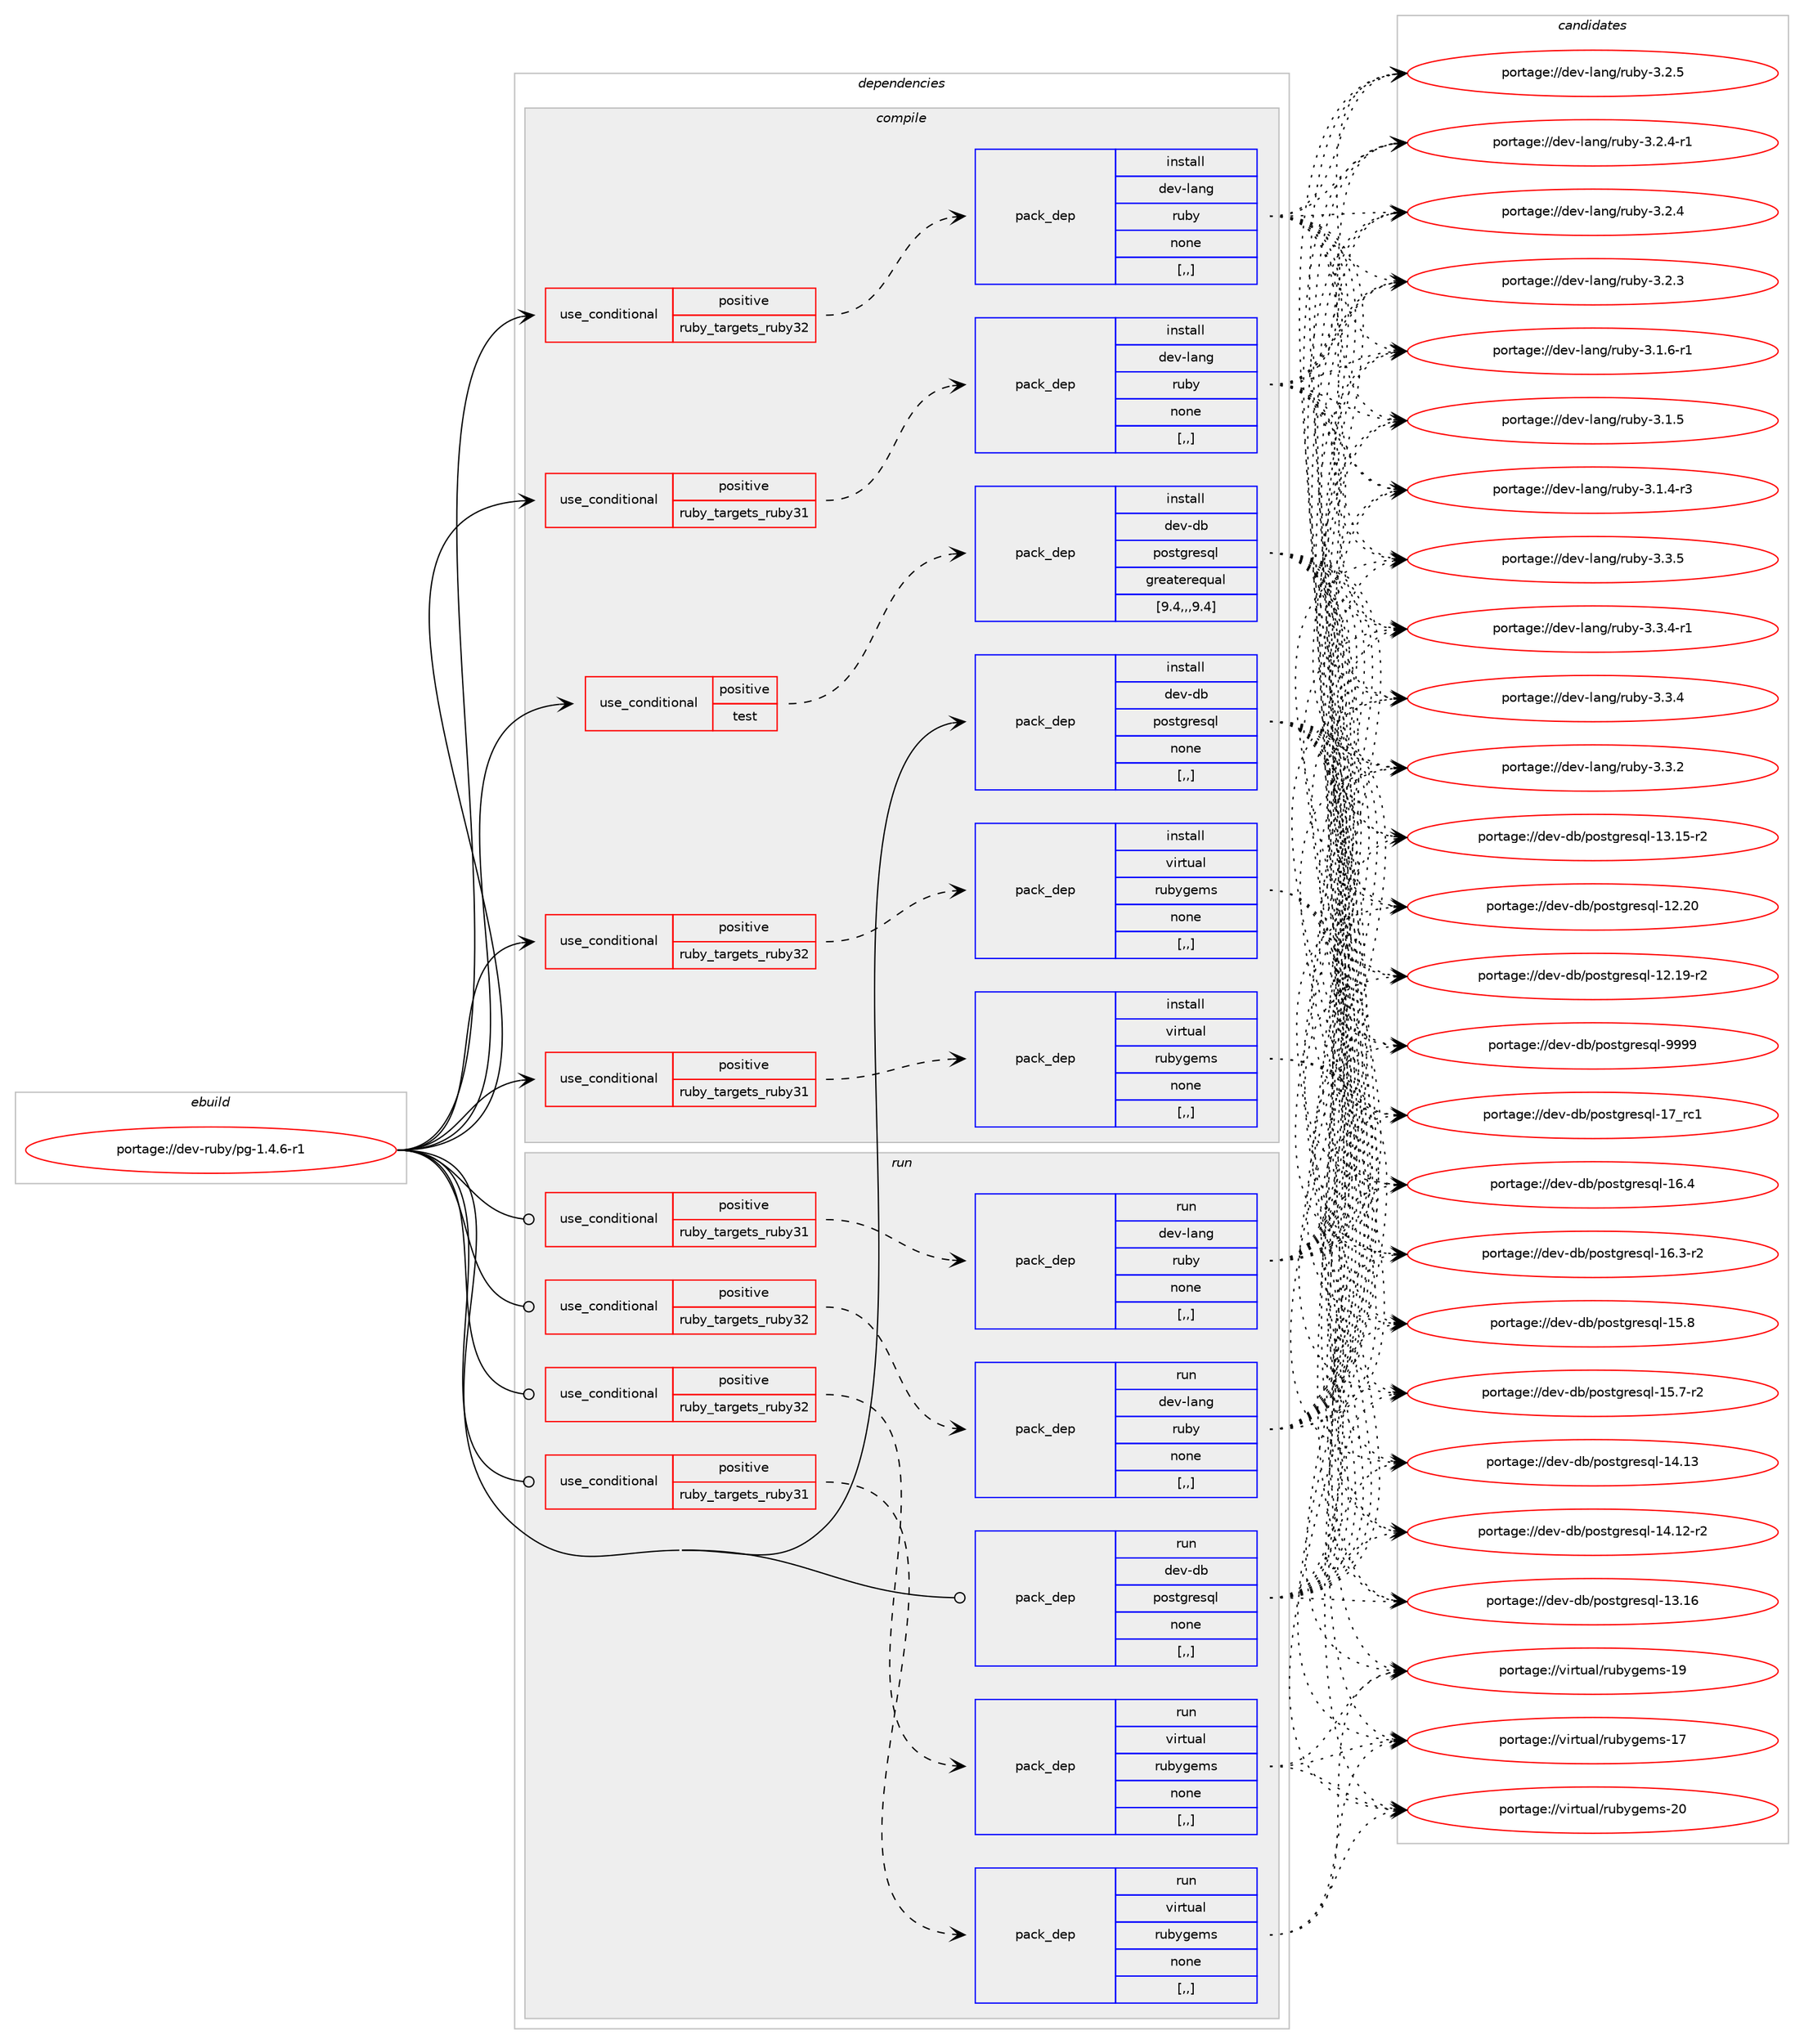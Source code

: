 digraph prolog {

# *************
# Graph options
# *************

newrank=true;
concentrate=true;
compound=true;
graph [rankdir=LR,fontname=Helvetica,fontsize=10,ranksep=1.5];#, ranksep=2.5, nodesep=0.2];
edge  [arrowhead=vee];
node  [fontname=Helvetica,fontsize=10];

# **********
# The ebuild
# **********

subgraph cluster_leftcol {
color=gray;
label=<<i>ebuild</i>>;
id [label="portage://dev-ruby/pg-1.4.6-r1", color=red, width=4, href="../dev-ruby/pg-1.4.6-r1.svg"];
}

# ****************
# The dependencies
# ****************

subgraph cluster_midcol {
color=gray;
label=<<i>dependencies</i>>;
subgraph cluster_compile {
fillcolor="#eeeeee";
style=filled;
label=<<i>compile</i>>;
subgraph cond183684 {
dependency690535 [label=<<TABLE BORDER="0" CELLBORDER="1" CELLSPACING="0" CELLPADDING="4"><TR><TD ROWSPAN="3" CELLPADDING="10">use_conditional</TD></TR><TR><TD>positive</TD></TR><TR><TD>ruby_targets_ruby31</TD></TR></TABLE>>, shape=none, color=red];
subgraph pack501905 {
dependency690536 [label=<<TABLE BORDER="0" CELLBORDER="1" CELLSPACING="0" CELLPADDING="4" WIDTH="220"><TR><TD ROWSPAN="6" CELLPADDING="30">pack_dep</TD></TR><TR><TD WIDTH="110">install</TD></TR><TR><TD>dev-lang</TD></TR><TR><TD>ruby</TD></TR><TR><TD>none</TD></TR><TR><TD>[,,]</TD></TR></TABLE>>, shape=none, color=blue];
}
dependency690535:e -> dependency690536:w [weight=20,style="dashed",arrowhead="vee"];
}
id:e -> dependency690535:w [weight=20,style="solid",arrowhead="vee"];
subgraph cond183685 {
dependency690537 [label=<<TABLE BORDER="0" CELLBORDER="1" CELLSPACING="0" CELLPADDING="4"><TR><TD ROWSPAN="3" CELLPADDING="10">use_conditional</TD></TR><TR><TD>positive</TD></TR><TR><TD>ruby_targets_ruby31</TD></TR></TABLE>>, shape=none, color=red];
subgraph pack501906 {
dependency690538 [label=<<TABLE BORDER="0" CELLBORDER="1" CELLSPACING="0" CELLPADDING="4" WIDTH="220"><TR><TD ROWSPAN="6" CELLPADDING="30">pack_dep</TD></TR><TR><TD WIDTH="110">install</TD></TR><TR><TD>virtual</TD></TR><TR><TD>rubygems</TD></TR><TR><TD>none</TD></TR><TR><TD>[,,]</TD></TR></TABLE>>, shape=none, color=blue];
}
dependency690537:e -> dependency690538:w [weight=20,style="dashed",arrowhead="vee"];
}
id:e -> dependency690537:w [weight=20,style="solid",arrowhead="vee"];
subgraph cond183686 {
dependency690539 [label=<<TABLE BORDER="0" CELLBORDER="1" CELLSPACING="0" CELLPADDING="4"><TR><TD ROWSPAN="3" CELLPADDING="10">use_conditional</TD></TR><TR><TD>positive</TD></TR><TR><TD>ruby_targets_ruby32</TD></TR></TABLE>>, shape=none, color=red];
subgraph pack501907 {
dependency690540 [label=<<TABLE BORDER="0" CELLBORDER="1" CELLSPACING="0" CELLPADDING="4" WIDTH="220"><TR><TD ROWSPAN="6" CELLPADDING="30">pack_dep</TD></TR><TR><TD WIDTH="110">install</TD></TR><TR><TD>dev-lang</TD></TR><TR><TD>ruby</TD></TR><TR><TD>none</TD></TR><TR><TD>[,,]</TD></TR></TABLE>>, shape=none, color=blue];
}
dependency690539:e -> dependency690540:w [weight=20,style="dashed",arrowhead="vee"];
}
id:e -> dependency690539:w [weight=20,style="solid",arrowhead="vee"];
subgraph cond183687 {
dependency690541 [label=<<TABLE BORDER="0" CELLBORDER="1" CELLSPACING="0" CELLPADDING="4"><TR><TD ROWSPAN="3" CELLPADDING="10">use_conditional</TD></TR><TR><TD>positive</TD></TR><TR><TD>ruby_targets_ruby32</TD></TR></TABLE>>, shape=none, color=red];
subgraph pack501908 {
dependency690542 [label=<<TABLE BORDER="0" CELLBORDER="1" CELLSPACING="0" CELLPADDING="4" WIDTH="220"><TR><TD ROWSPAN="6" CELLPADDING="30">pack_dep</TD></TR><TR><TD WIDTH="110">install</TD></TR><TR><TD>virtual</TD></TR><TR><TD>rubygems</TD></TR><TR><TD>none</TD></TR><TR><TD>[,,]</TD></TR></TABLE>>, shape=none, color=blue];
}
dependency690541:e -> dependency690542:w [weight=20,style="dashed",arrowhead="vee"];
}
id:e -> dependency690541:w [weight=20,style="solid",arrowhead="vee"];
subgraph cond183688 {
dependency690543 [label=<<TABLE BORDER="0" CELLBORDER="1" CELLSPACING="0" CELLPADDING="4"><TR><TD ROWSPAN="3" CELLPADDING="10">use_conditional</TD></TR><TR><TD>positive</TD></TR><TR><TD>test</TD></TR></TABLE>>, shape=none, color=red];
subgraph pack501909 {
dependency690544 [label=<<TABLE BORDER="0" CELLBORDER="1" CELLSPACING="0" CELLPADDING="4" WIDTH="220"><TR><TD ROWSPAN="6" CELLPADDING="30">pack_dep</TD></TR><TR><TD WIDTH="110">install</TD></TR><TR><TD>dev-db</TD></TR><TR><TD>postgresql</TD></TR><TR><TD>greaterequal</TD></TR><TR><TD>[9.4,,,9.4]</TD></TR></TABLE>>, shape=none, color=blue];
}
dependency690543:e -> dependency690544:w [weight=20,style="dashed",arrowhead="vee"];
}
id:e -> dependency690543:w [weight=20,style="solid",arrowhead="vee"];
subgraph pack501910 {
dependency690545 [label=<<TABLE BORDER="0" CELLBORDER="1" CELLSPACING="0" CELLPADDING="4" WIDTH="220"><TR><TD ROWSPAN="6" CELLPADDING="30">pack_dep</TD></TR><TR><TD WIDTH="110">install</TD></TR><TR><TD>dev-db</TD></TR><TR><TD>postgresql</TD></TR><TR><TD>none</TD></TR><TR><TD>[,,]</TD></TR></TABLE>>, shape=none, color=blue];
}
id:e -> dependency690545:w [weight=20,style="solid",arrowhead="vee"];
}
subgraph cluster_compileandrun {
fillcolor="#eeeeee";
style=filled;
label=<<i>compile and run</i>>;
}
subgraph cluster_run {
fillcolor="#eeeeee";
style=filled;
label=<<i>run</i>>;
subgraph cond183689 {
dependency690546 [label=<<TABLE BORDER="0" CELLBORDER="1" CELLSPACING="0" CELLPADDING="4"><TR><TD ROWSPAN="3" CELLPADDING="10">use_conditional</TD></TR><TR><TD>positive</TD></TR><TR><TD>ruby_targets_ruby31</TD></TR></TABLE>>, shape=none, color=red];
subgraph pack501911 {
dependency690547 [label=<<TABLE BORDER="0" CELLBORDER="1" CELLSPACING="0" CELLPADDING="4" WIDTH="220"><TR><TD ROWSPAN="6" CELLPADDING="30">pack_dep</TD></TR><TR><TD WIDTH="110">run</TD></TR><TR><TD>dev-lang</TD></TR><TR><TD>ruby</TD></TR><TR><TD>none</TD></TR><TR><TD>[,,]</TD></TR></TABLE>>, shape=none, color=blue];
}
dependency690546:e -> dependency690547:w [weight=20,style="dashed",arrowhead="vee"];
}
id:e -> dependency690546:w [weight=20,style="solid",arrowhead="odot"];
subgraph cond183690 {
dependency690548 [label=<<TABLE BORDER="0" CELLBORDER="1" CELLSPACING="0" CELLPADDING="4"><TR><TD ROWSPAN="3" CELLPADDING="10">use_conditional</TD></TR><TR><TD>positive</TD></TR><TR><TD>ruby_targets_ruby31</TD></TR></TABLE>>, shape=none, color=red];
subgraph pack501912 {
dependency690549 [label=<<TABLE BORDER="0" CELLBORDER="1" CELLSPACING="0" CELLPADDING="4" WIDTH="220"><TR><TD ROWSPAN="6" CELLPADDING="30">pack_dep</TD></TR><TR><TD WIDTH="110">run</TD></TR><TR><TD>virtual</TD></TR><TR><TD>rubygems</TD></TR><TR><TD>none</TD></TR><TR><TD>[,,]</TD></TR></TABLE>>, shape=none, color=blue];
}
dependency690548:e -> dependency690549:w [weight=20,style="dashed",arrowhead="vee"];
}
id:e -> dependency690548:w [weight=20,style="solid",arrowhead="odot"];
subgraph cond183691 {
dependency690550 [label=<<TABLE BORDER="0" CELLBORDER="1" CELLSPACING="0" CELLPADDING="4"><TR><TD ROWSPAN="3" CELLPADDING="10">use_conditional</TD></TR><TR><TD>positive</TD></TR><TR><TD>ruby_targets_ruby32</TD></TR></TABLE>>, shape=none, color=red];
subgraph pack501913 {
dependency690551 [label=<<TABLE BORDER="0" CELLBORDER="1" CELLSPACING="0" CELLPADDING="4" WIDTH="220"><TR><TD ROWSPAN="6" CELLPADDING="30">pack_dep</TD></TR><TR><TD WIDTH="110">run</TD></TR><TR><TD>dev-lang</TD></TR><TR><TD>ruby</TD></TR><TR><TD>none</TD></TR><TR><TD>[,,]</TD></TR></TABLE>>, shape=none, color=blue];
}
dependency690550:e -> dependency690551:w [weight=20,style="dashed",arrowhead="vee"];
}
id:e -> dependency690550:w [weight=20,style="solid",arrowhead="odot"];
subgraph cond183692 {
dependency690552 [label=<<TABLE BORDER="0" CELLBORDER="1" CELLSPACING="0" CELLPADDING="4"><TR><TD ROWSPAN="3" CELLPADDING="10">use_conditional</TD></TR><TR><TD>positive</TD></TR><TR><TD>ruby_targets_ruby32</TD></TR></TABLE>>, shape=none, color=red];
subgraph pack501914 {
dependency690553 [label=<<TABLE BORDER="0" CELLBORDER="1" CELLSPACING="0" CELLPADDING="4" WIDTH="220"><TR><TD ROWSPAN="6" CELLPADDING="30">pack_dep</TD></TR><TR><TD WIDTH="110">run</TD></TR><TR><TD>virtual</TD></TR><TR><TD>rubygems</TD></TR><TR><TD>none</TD></TR><TR><TD>[,,]</TD></TR></TABLE>>, shape=none, color=blue];
}
dependency690552:e -> dependency690553:w [weight=20,style="dashed",arrowhead="vee"];
}
id:e -> dependency690552:w [weight=20,style="solid",arrowhead="odot"];
subgraph pack501915 {
dependency690554 [label=<<TABLE BORDER="0" CELLBORDER="1" CELLSPACING="0" CELLPADDING="4" WIDTH="220"><TR><TD ROWSPAN="6" CELLPADDING="30">pack_dep</TD></TR><TR><TD WIDTH="110">run</TD></TR><TR><TD>dev-db</TD></TR><TR><TD>postgresql</TD></TR><TR><TD>none</TD></TR><TR><TD>[,,]</TD></TR></TABLE>>, shape=none, color=blue];
}
id:e -> dependency690554:w [weight=20,style="solid",arrowhead="odot"];
}
}

# **************
# The candidates
# **************

subgraph cluster_choices {
rank=same;
color=gray;
label=<<i>candidates</i>>;

subgraph choice501905 {
color=black;
nodesep=1;
choice10010111845108971101034711411798121455146514653 [label="portage://dev-lang/ruby-3.3.5", color=red, width=4,href="../dev-lang/ruby-3.3.5.svg"];
choice100101118451089711010347114117981214551465146524511449 [label="portage://dev-lang/ruby-3.3.4-r1", color=red, width=4,href="../dev-lang/ruby-3.3.4-r1.svg"];
choice10010111845108971101034711411798121455146514652 [label="portage://dev-lang/ruby-3.3.4", color=red, width=4,href="../dev-lang/ruby-3.3.4.svg"];
choice10010111845108971101034711411798121455146514650 [label="portage://dev-lang/ruby-3.3.2", color=red, width=4,href="../dev-lang/ruby-3.3.2.svg"];
choice10010111845108971101034711411798121455146504653 [label="portage://dev-lang/ruby-3.2.5", color=red, width=4,href="../dev-lang/ruby-3.2.5.svg"];
choice100101118451089711010347114117981214551465046524511449 [label="portage://dev-lang/ruby-3.2.4-r1", color=red, width=4,href="../dev-lang/ruby-3.2.4-r1.svg"];
choice10010111845108971101034711411798121455146504652 [label="portage://dev-lang/ruby-3.2.4", color=red, width=4,href="../dev-lang/ruby-3.2.4.svg"];
choice10010111845108971101034711411798121455146504651 [label="portage://dev-lang/ruby-3.2.3", color=red, width=4,href="../dev-lang/ruby-3.2.3.svg"];
choice100101118451089711010347114117981214551464946544511449 [label="portage://dev-lang/ruby-3.1.6-r1", color=red, width=4,href="../dev-lang/ruby-3.1.6-r1.svg"];
choice10010111845108971101034711411798121455146494653 [label="portage://dev-lang/ruby-3.1.5", color=red, width=4,href="../dev-lang/ruby-3.1.5.svg"];
choice100101118451089711010347114117981214551464946524511451 [label="portage://dev-lang/ruby-3.1.4-r3", color=red, width=4,href="../dev-lang/ruby-3.1.4-r3.svg"];
dependency690536:e -> choice10010111845108971101034711411798121455146514653:w [style=dotted,weight="100"];
dependency690536:e -> choice100101118451089711010347114117981214551465146524511449:w [style=dotted,weight="100"];
dependency690536:e -> choice10010111845108971101034711411798121455146514652:w [style=dotted,weight="100"];
dependency690536:e -> choice10010111845108971101034711411798121455146514650:w [style=dotted,weight="100"];
dependency690536:e -> choice10010111845108971101034711411798121455146504653:w [style=dotted,weight="100"];
dependency690536:e -> choice100101118451089711010347114117981214551465046524511449:w [style=dotted,weight="100"];
dependency690536:e -> choice10010111845108971101034711411798121455146504652:w [style=dotted,weight="100"];
dependency690536:e -> choice10010111845108971101034711411798121455146504651:w [style=dotted,weight="100"];
dependency690536:e -> choice100101118451089711010347114117981214551464946544511449:w [style=dotted,weight="100"];
dependency690536:e -> choice10010111845108971101034711411798121455146494653:w [style=dotted,weight="100"];
dependency690536:e -> choice100101118451089711010347114117981214551464946524511451:w [style=dotted,weight="100"];
}
subgraph choice501906 {
color=black;
nodesep=1;
choice118105114116117971084711411798121103101109115455048 [label="portage://virtual/rubygems-20", color=red, width=4,href="../virtual/rubygems-20.svg"];
choice118105114116117971084711411798121103101109115454957 [label="portage://virtual/rubygems-19", color=red, width=4,href="../virtual/rubygems-19.svg"];
choice118105114116117971084711411798121103101109115454955 [label="portage://virtual/rubygems-17", color=red, width=4,href="../virtual/rubygems-17.svg"];
dependency690538:e -> choice118105114116117971084711411798121103101109115455048:w [style=dotted,weight="100"];
dependency690538:e -> choice118105114116117971084711411798121103101109115454957:w [style=dotted,weight="100"];
dependency690538:e -> choice118105114116117971084711411798121103101109115454955:w [style=dotted,weight="100"];
}
subgraph choice501907 {
color=black;
nodesep=1;
choice10010111845108971101034711411798121455146514653 [label="portage://dev-lang/ruby-3.3.5", color=red, width=4,href="../dev-lang/ruby-3.3.5.svg"];
choice100101118451089711010347114117981214551465146524511449 [label="portage://dev-lang/ruby-3.3.4-r1", color=red, width=4,href="../dev-lang/ruby-3.3.4-r1.svg"];
choice10010111845108971101034711411798121455146514652 [label="portage://dev-lang/ruby-3.3.4", color=red, width=4,href="../dev-lang/ruby-3.3.4.svg"];
choice10010111845108971101034711411798121455146514650 [label="portage://dev-lang/ruby-3.3.2", color=red, width=4,href="../dev-lang/ruby-3.3.2.svg"];
choice10010111845108971101034711411798121455146504653 [label="portage://dev-lang/ruby-3.2.5", color=red, width=4,href="../dev-lang/ruby-3.2.5.svg"];
choice100101118451089711010347114117981214551465046524511449 [label="portage://dev-lang/ruby-3.2.4-r1", color=red, width=4,href="../dev-lang/ruby-3.2.4-r1.svg"];
choice10010111845108971101034711411798121455146504652 [label="portage://dev-lang/ruby-3.2.4", color=red, width=4,href="../dev-lang/ruby-3.2.4.svg"];
choice10010111845108971101034711411798121455146504651 [label="portage://dev-lang/ruby-3.2.3", color=red, width=4,href="../dev-lang/ruby-3.2.3.svg"];
choice100101118451089711010347114117981214551464946544511449 [label="portage://dev-lang/ruby-3.1.6-r1", color=red, width=4,href="../dev-lang/ruby-3.1.6-r1.svg"];
choice10010111845108971101034711411798121455146494653 [label="portage://dev-lang/ruby-3.1.5", color=red, width=4,href="../dev-lang/ruby-3.1.5.svg"];
choice100101118451089711010347114117981214551464946524511451 [label="portage://dev-lang/ruby-3.1.4-r3", color=red, width=4,href="../dev-lang/ruby-3.1.4-r3.svg"];
dependency690540:e -> choice10010111845108971101034711411798121455146514653:w [style=dotted,weight="100"];
dependency690540:e -> choice100101118451089711010347114117981214551465146524511449:w [style=dotted,weight="100"];
dependency690540:e -> choice10010111845108971101034711411798121455146514652:w [style=dotted,weight="100"];
dependency690540:e -> choice10010111845108971101034711411798121455146514650:w [style=dotted,weight="100"];
dependency690540:e -> choice10010111845108971101034711411798121455146504653:w [style=dotted,weight="100"];
dependency690540:e -> choice100101118451089711010347114117981214551465046524511449:w [style=dotted,weight="100"];
dependency690540:e -> choice10010111845108971101034711411798121455146504652:w [style=dotted,weight="100"];
dependency690540:e -> choice10010111845108971101034711411798121455146504651:w [style=dotted,weight="100"];
dependency690540:e -> choice100101118451089711010347114117981214551464946544511449:w [style=dotted,weight="100"];
dependency690540:e -> choice10010111845108971101034711411798121455146494653:w [style=dotted,weight="100"];
dependency690540:e -> choice100101118451089711010347114117981214551464946524511451:w [style=dotted,weight="100"];
}
subgraph choice501908 {
color=black;
nodesep=1;
choice118105114116117971084711411798121103101109115455048 [label="portage://virtual/rubygems-20", color=red, width=4,href="../virtual/rubygems-20.svg"];
choice118105114116117971084711411798121103101109115454957 [label="portage://virtual/rubygems-19", color=red, width=4,href="../virtual/rubygems-19.svg"];
choice118105114116117971084711411798121103101109115454955 [label="portage://virtual/rubygems-17", color=red, width=4,href="../virtual/rubygems-17.svg"];
dependency690542:e -> choice118105114116117971084711411798121103101109115455048:w [style=dotted,weight="100"];
dependency690542:e -> choice118105114116117971084711411798121103101109115454957:w [style=dotted,weight="100"];
dependency690542:e -> choice118105114116117971084711411798121103101109115454955:w [style=dotted,weight="100"];
}
subgraph choice501909 {
color=black;
nodesep=1;
choice1001011184510098471121111151161031141011151131084557575757 [label="portage://dev-db/postgresql-9999", color=red, width=4,href="../dev-db/postgresql-9999.svg"];
choice100101118451009847112111115116103114101115113108454955951149949 [label="portage://dev-db/postgresql-17_rc1", color=red, width=4,href="../dev-db/postgresql-17_rc1.svg"];
choice1001011184510098471121111151161031141011151131084549544652 [label="portage://dev-db/postgresql-16.4", color=red, width=4,href="../dev-db/postgresql-16.4.svg"];
choice10010111845100984711211111511610311410111511310845495446514511450 [label="portage://dev-db/postgresql-16.3-r2", color=red, width=4,href="../dev-db/postgresql-16.3-r2.svg"];
choice1001011184510098471121111151161031141011151131084549534656 [label="portage://dev-db/postgresql-15.8", color=red, width=4,href="../dev-db/postgresql-15.8.svg"];
choice10010111845100984711211111511610311410111511310845495346554511450 [label="portage://dev-db/postgresql-15.7-r2", color=red, width=4,href="../dev-db/postgresql-15.7-r2.svg"];
choice100101118451009847112111115116103114101115113108454952464951 [label="portage://dev-db/postgresql-14.13", color=red, width=4,href="../dev-db/postgresql-14.13.svg"];
choice1001011184510098471121111151161031141011151131084549524649504511450 [label="portage://dev-db/postgresql-14.12-r2", color=red, width=4,href="../dev-db/postgresql-14.12-r2.svg"];
choice100101118451009847112111115116103114101115113108454951464954 [label="portage://dev-db/postgresql-13.16", color=red, width=4,href="../dev-db/postgresql-13.16.svg"];
choice1001011184510098471121111151161031141011151131084549514649534511450 [label="portage://dev-db/postgresql-13.15-r2", color=red, width=4,href="../dev-db/postgresql-13.15-r2.svg"];
choice100101118451009847112111115116103114101115113108454950465048 [label="portage://dev-db/postgresql-12.20", color=red, width=4,href="../dev-db/postgresql-12.20.svg"];
choice1001011184510098471121111151161031141011151131084549504649574511450 [label="portage://dev-db/postgresql-12.19-r2", color=red, width=4,href="../dev-db/postgresql-12.19-r2.svg"];
dependency690544:e -> choice1001011184510098471121111151161031141011151131084557575757:w [style=dotted,weight="100"];
dependency690544:e -> choice100101118451009847112111115116103114101115113108454955951149949:w [style=dotted,weight="100"];
dependency690544:e -> choice1001011184510098471121111151161031141011151131084549544652:w [style=dotted,weight="100"];
dependency690544:e -> choice10010111845100984711211111511610311410111511310845495446514511450:w [style=dotted,weight="100"];
dependency690544:e -> choice1001011184510098471121111151161031141011151131084549534656:w [style=dotted,weight="100"];
dependency690544:e -> choice10010111845100984711211111511610311410111511310845495346554511450:w [style=dotted,weight="100"];
dependency690544:e -> choice100101118451009847112111115116103114101115113108454952464951:w [style=dotted,weight="100"];
dependency690544:e -> choice1001011184510098471121111151161031141011151131084549524649504511450:w [style=dotted,weight="100"];
dependency690544:e -> choice100101118451009847112111115116103114101115113108454951464954:w [style=dotted,weight="100"];
dependency690544:e -> choice1001011184510098471121111151161031141011151131084549514649534511450:w [style=dotted,weight="100"];
dependency690544:e -> choice100101118451009847112111115116103114101115113108454950465048:w [style=dotted,weight="100"];
dependency690544:e -> choice1001011184510098471121111151161031141011151131084549504649574511450:w [style=dotted,weight="100"];
}
subgraph choice501910 {
color=black;
nodesep=1;
choice1001011184510098471121111151161031141011151131084557575757 [label="portage://dev-db/postgresql-9999", color=red, width=4,href="../dev-db/postgresql-9999.svg"];
choice100101118451009847112111115116103114101115113108454955951149949 [label="portage://dev-db/postgresql-17_rc1", color=red, width=4,href="../dev-db/postgresql-17_rc1.svg"];
choice1001011184510098471121111151161031141011151131084549544652 [label="portage://dev-db/postgresql-16.4", color=red, width=4,href="../dev-db/postgresql-16.4.svg"];
choice10010111845100984711211111511610311410111511310845495446514511450 [label="portage://dev-db/postgresql-16.3-r2", color=red, width=4,href="../dev-db/postgresql-16.3-r2.svg"];
choice1001011184510098471121111151161031141011151131084549534656 [label="portage://dev-db/postgresql-15.8", color=red, width=4,href="../dev-db/postgresql-15.8.svg"];
choice10010111845100984711211111511610311410111511310845495346554511450 [label="portage://dev-db/postgresql-15.7-r2", color=red, width=4,href="../dev-db/postgresql-15.7-r2.svg"];
choice100101118451009847112111115116103114101115113108454952464951 [label="portage://dev-db/postgresql-14.13", color=red, width=4,href="../dev-db/postgresql-14.13.svg"];
choice1001011184510098471121111151161031141011151131084549524649504511450 [label="portage://dev-db/postgresql-14.12-r2", color=red, width=4,href="../dev-db/postgresql-14.12-r2.svg"];
choice100101118451009847112111115116103114101115113108454951464954 [label="portage://dev-db/postgresql-13.16", color=red, width=4,href="../dev-db/postgresql-13.16.svg"];
choice1001011184510098471121111151161031141011151131084549514649534511450 [label="portage://dev-db/postgresql-13.15-r2", color=red, width=4,href="../dev-db/postgresql-13.15-r2.svg"];
choice100101118451009847112111115116103114101115113108454950465048 [label="portage://dev-db/postgresql-12.20", color=red, width=4,href="../dev-db/postgresql-12.20.svg"];
choice1001011184510098471121111151161031141011151131084549504649574511450 [label="portage://dev-db/postgresql-12.19-r2", color=red, width=4,href="../dev-db/postgresql-12.19-r2.svg"];
dependency690545:e -> choice1001011184510098471121111151161031141011151131084557575757:w [style=dotted,weight="100"];
dependency690545:e -> choice100101118451009847112111115116103114101115113108454955951149949:w [style=dotted,weight="100"];
dependency690545:e -> choice1001011184510098471121111151161031141011151131084549544652:w [style=dotted,weight="100"];
dependency690545:e -> choice10010111845100984711211111511610311410111511310845495446514511450:w [style=dotted,weight="100"];
dependency690545:e -> choice1001011184510098471121111151161031141011151131084549534656:w [style=dotted,weight="100"];
dependency690545:e -> choice10010111845100984711211111511610311410111511310845495346554511450:w [style=dotted,weight="100"];
dependency690545:e -> choice100101118451009847112111115116103114101115113108454952464951:w [style=dotted,weight="100"];
dependency690545:e -> choice1001011184510098471121111151161031141011151131084549524649504511450:w [style=dotted,weight="100"];
dependency690545:e -> choice100101118451009847112111115116103114101115113108454951464954:w [style=dotted,weight="100"];
dependency690545:e -> choice1001011184510098471121111151161031141011151131084549514649534511450:w [style=dotted,weight="100"];
dependency690545:e -> choice100101118451009847112111115116103114101115113108454950465048:w [style=dotted,weight="100"];
dependency690545:e -> choice1001011184510098471121111151161031141011151131084549504649574511450:w [style=dotted,weight="100"];
}
subgraph choice501911 {
color=black;
nodesep=1;
choice10010111845108971101034711411798121455146514653 [label="portage://dev-lang/ruby-3.3.5", color=red, width=4,href="../dev-lang/ruby-3.3.5.svg"];
choice100101118451089711010347114117981214551465146524511449 [label="portage://dev-lang/ruby-3.3.4-r1", color=red, width=4,href="../dev-lang/ruby-3.3.4-r1.svg"];
choice10010111845108971101034711411798121455146514652 [label="portage://dev-lang/ruby-3.3.4", color=red, width=4,href="../dev-lang/ruby-3.3.4.svg"];
choice10010111845108971101034711411798121455146514650 [label="portage://dev-lang/ruby-3.3.2", color=red, width=4,href="../dev-lang/ruby-3.3.2.svg"];
choice10010111845108971101034711411798121455146504653 [label="portage://dev-lang/ruby-3.2.5", color=red, width=4,href="../dev-lang/ruby-3.2.5.svg"];
choice100101118451089711010347114117981214551465046524511449 [label="portage://dev-lang/ruby-3.2.4-r1", color=red, width=4,href="../dev-lang/ruby-3.2.4-r1.svg"];
choice10010111845108971101034711411798121455146504652 [label="portage://dev-lang/ruby-3.2.4", color=red, width=4,href="../dev-lang/ruby-3.2.4.svg"];
choice10010111845108971101034711411798121455146504651 [label="portage://dev-lang/ruby-3.2.3", color=red, width=4,href="../dev-lang/ruby-3.2.3.svg"];
choice100101118451089711010347114117981214551464946544511449 [label="portage://dev-lang/ruby-3.1.6-r1", color=red, width=4,href="../dev-lang/ruby-3.1.6-r1.svg"];
choice10010111845108971101034711411798121455146494653 [label="portage://dev-lang/ruby-3.1.5", color=red, width=4,href="../dev-lang/ruby-3.1.5.svg"];
choice100101118451089711010347114117981214551464946524511451 [label="portage://dev-lang/ruby-3.1.4-r3", color=red, width=4,href="../dev-lang/ruby-3.1.4-r3.svg"];
dependency690547:e -> choice10010111845108971101034711411798121455146514653:w [style=dotted,weight="100"];
dependency690547:e -> choice100101118451089711010347114117981214551465146524511449:w [style=dotted,weight="100"];
dependency690547:e -> choice10010111845108971101034711411798121455146514652:w [style=dotted,weight="100"];
dependency690547:e -> choice10010111845108971101034711411798121455146514650:w [style=dotted,weight="100"];
dependency690547:e -> choice10010111845108971101034711411798121455146504653:w [style=dotted,weight="100"];
dependency690547:e -> choice100101118451089711010347114117981214551465046524511449:w [style=dotted,weight="100"];
dependency690547:e -> choice10010111845108971101034711411798121455146504652:w [style=dotted,weight="100"];
dependency690547:e -> choice10010111845108971101034711411798121455146504651:w [style=dotted,weight="100"];
dependency690547:e -> choice100101118451089711010347114117981214551464946544511449:w [style=dotted,weight="100"];
dependency690547:e -> choice10010111845108971101034711411798121455146494653:w [style=dotted,weight="100"];
dependency690547:e -> choice100101118451089711010347114117981214551464946524511451:w [style=dotted,weight="100"];
}
subgraph choice501912 {
color=black;
nodesep=1;
choice118105114116117971084711411798121103101109115455048 [label="portage://virtual/rubygems-20", color=red, width=4,href="../virtual/rubygems-20.svg"];
choice118105114116117971084711411798121103101109115454957 [label="portage://virtual/rubygems-19", color=red, width=4,href="../virtual/rubygems-19.svg"];
choice118105114116117971084711411798121103101109115454955 [label="portage://virtual/rubygems-17", color=red, width=4,href="../virtual/rubygems-17.svg"];
dependency690549:e -> choice118105114116117971084711411798121103101109115455048:w [style=dotted,weight="100"];
dependency690549:e -> choice118105114116117971084711411798121103101109115454957:w [style=dotted,weight="100"];
dependency690549:e -> choice118105114116117971084711411798121103101109115454955:w [style=dotted,weight="100"];
}
subgraph choice501913 {
color=black;
nodesep=1;
choice10010111845108971101034711411798121455146514653 [label="portage://dev-lang/ruby-3.3.5", color=red, width=4,href="../dev-lang/ruby-3.3.5.svg"];
choice100101118451089711010347114117981214551465146524511449 [label="portage://dev-lang/ruby-3.3.4-r1", color=red, width=4,href="../dev-lang/ruby-3.3.4-r1.svg"];
choice10010111845108971101034711411798121455146514652 [label="portage://dev-lang/ruby-3.3.4", color=red, width=4,href="../dev-lang/ruby-3.3.4.svg"];
choice10010111845108971101034711411798121455146514650 [label="portage://dev-lang/ruby-3.3.2", color=red, width=4,href="../dev-lang/ruby-3.3.2.svg"];
choice10010111845108971101034711411798121455146504653 [label="portage://dev-lang/ruby-3.2.5", color=red, width=4,href="../dev-lang/ruby-3.2.5.svg"];
choice100101118451089711010347114117981214551465046524511449 [label="portage://dev-lang/ruby-3.2.4-r1", color=red, width=4,href="../dev-lang/ruby-3.2.4-r1.svg"];
choice10010111845108971101034711411798121455146504652 [label="portage://dev-lang/ruby-3.2.4", color=red, width=4,href="../dev-lang/ruby-3.2.4.svg"];
choice10010111845108971101034711411798121455146504651 [label="portage://dev-lang/ruby-3.2.3", color=red, width=4,href="../dev-lang/ruby-3.2.3.svg"];
choice100101118451089711010347114117981214551464946544511449 [label="portage://dev-lang/ruby-3.1.6-r1", color=red, width=4,href="../dev-lang/ruby-3.1.6-r1.svg"];
choice10010111845108971101034711411798121455146494653 [label="portage://dev-lang/ruby-3.1.5", color=red, width=4,href="../dev-lang/ruby-3.1.5.svg"];
choice100101118451089711010347114117981214551464946524511451 [label="portage://dev-lang/ruby-3.1.4-r3", color=red, width=4,href="../dev-lang/ruby-3.1.4-r3.svg"];
dependency690551:e -> choice10010111845108971101034711411798121455146514653:w [style=dotted,weight="100"];
dependency690551:e -> choice100101118451089711010347114117981214551465146524511449:w [style=dotted,weight="100"];
dependency690551:e -> choice10010111845108971101034711411798121455146514652:w [style=dotted,weight="100"];
dependency690551:e -> choice10010111845108971101034711411798121455146514650:w [style=dotted,weight="100"];
dependency690551:e -> choice10010111845108971101034711411798121455146504653:w [style=dotted,weight="100"];
dependency690551:e -> choice100101118451089711010347114117981214551465046524511449:w [style=dotted,weight="100"];
dependency690551:e -> choice10010111845108971101034711411798121455146504652:w [style=dotted,weight="100"];
dependency690551:e -> choice10010111845108971101034711411798121455146504651:w [style=dotted,weight="100"];
dependency690551:e -> choice100101118451089711010347114117981214551464946544511449:w [style=dotted,weight="100"];
dependency690551:e -> choice10010111845108971101034711411798121455146494653:w [style=dotted,weight="100"];
dependency690551:e -> choice100101118451089711010347114117981214551464946524511451:w [style=dotted,weight="100"];
}
subgraph choice501914 {
color=black;
nodesep=1;
choice118105114116117971084711411798121103101109115455048 [label="portage://virtual/rubygems-20", color=red, width=4,href="../virtual/rubygems-20.svg"];
choice118105114116117971084711411798121103101109115454957 [label="portage://virtual/rubygems-19", color=red, width=4,href="../virtual/rubygems-19.svg"];
choice118105114116117971084711411798121103101109115454955 [label="portage://virtual/rubygems-17", color=red, width=4,href="../virtual/rubygems-17.svg"];
dependency690553:e -> choice118105114116117971084711411798121103101109115455048:w [style=dotted,weight="100"];
dependency690553:e -> choice118105114116117971084711411798121103101109115454957:w [style=dotted,weight="100"];
dependency690553:e -> choice118105114116117971084711411798121103101109115454955:w [style=dotted,weight="100"];
}
subgraph choice501915 {
color=black;
nodesep=1;
choice1001011184510098471121111151161031141011151131084557575757 [label="portage://dev-db/postgresql-9999", color=red, width=4,href="../dev-db/postgresql-9999.svg"];
choice100101118451009847112111115116103114101115113108454955951149949 [label="portage://dev-db/postgresql-17_rc1", color=red, width=4,href="../dev-db/postgresql-17_rc1.svg"];
choice1001011184510098471121111151161031141011151131084549544652 [label="portage://dev-db/postgresql-16.4", color=red, width=4,href="../dev-db/postgresql-16.4.svg"];
choice10010111845100984711211111511610311410111511310845495446514511450 [label="portage://dev-db/postgresql-16.3-r2", color=red, width=4,href="../dev-db/postgresql-16.3-r2.svg"];
choice1001011184510098471121111151161031141011151131084549534656 [label="portage://dev-db/postgresql-15.8", color=red, width=4,href="../dev-db/postgresql-15.8.svg"];
choice10010111845100984711211111511610311410111511310845495346554511450 [label="portage://dev-db/postgresql-15.7-r2", color=red, width=4,href="../dev-db/postgresql-15.7-r2.svg"];
choice100101118451009847112111115116103114101115113108454952464951 [label="portage://dev-db/postgresql-14.13", color=red, width=4,href="../dev-db/postgresql-14.13.svg"];
choice1001011184510098471121111151161031141011151131084549524649504511450 [label="portage://dev-db/postgresql-14.12-r2", color=red, width=4,href="../dev-db/postgresql-14.12-r2.svg"];
choice100101118451009847112111115116103114101115113108454951464954 [label="portage://dev-db/postgresql-13.16", color=red, width=4,href="../dev-db/postgresql-13.16.svg"];
choice1001011184510098471121111151161031141011151131084549514649534511450 [label="portage://dev-db/postgresql-13.15-r2", color=red, width=4,href="../dev-db/postgresql-13.15-r2.svg"];
choice100101118451009847112111115116103114101115113108454950465048 [label="portage://dev-db/postgresql-12.20", color=red, width=4,href="../dev-db/postgresql-12.20.svg"];
choice1001011184510098471121111151161031141011151131084549504649574511450 [label="portage://dev-db/postgresql-12.19-r2", color=red, width=4,href="../dev-db/postgresql-12.19-r2.svg"];
dependency690554:e -> choice1001011184510098471121111151161031141011151131084557575757:w [style=dotted,weight="100"];
dependency690554:e -> choice100101118451009847112111115116103114101115113108454955951149949:w [style=dotted,weight="100"];
dependency690554:e -> choice1001011184510098471121111151161031141011151131084549544652:w [style=dotted,weight="100"];
dependency690554:e -> choice10010111845100984711211111511610311410111511310845495446514511450:w [style=dotted,weight="100"];
dependency690554:e -> choice1001011184510098471121111151161031141011151131084549534656:w [style=dotted,weight="100"];
dependency690554:e -> choice10010111845100984711211111511610311410111511310845495346554511450:w [style=dotted,weight="100"];
dependency690554:e -> choice100101118451009847112111115116103114101115113108454952464951:w [style=dotted,weight="100"];
dependency690554:e -> choice1001011184510098471121111151161031141011151131084549524649504511450:w [style=dotted,weight="100"];
dependency690554:e -> choice100101118451009847112111115116103114101115113108454951464954:w [style=dotted,weight="100"];
dependency690554:e -> choice1001011184510098471121111151161031141011151131084549514649534511450:w [style=dotted,weight="100"];
dependency690554:e -> choice100101118451009847112111115116103114101115113108454950465048:w [style=dotted,weight="100"];
dependency690554:e -> choice1001011184510098471121111151161031141011151131084549504649574511450:w [style=dotted,weight="100"];
}
}

}
